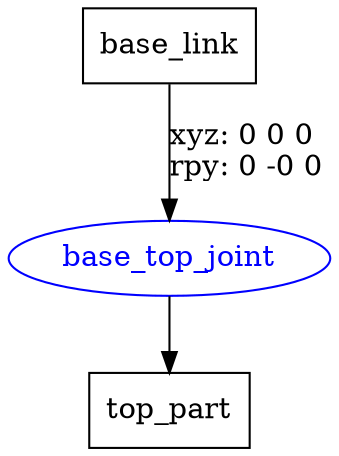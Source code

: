 digraph G {
node [shape=box];
"base_link" [label="base_link"];
"top_part" [label="top_part"];
node [shape=ellipse, color=blue, fontcolor=blue];
"base_link" -> "base_top_joint" [label="xyz: 0 0 0 \nrpy: 0 -0 0"]
"base_top_joint" -> "top_part"
}
